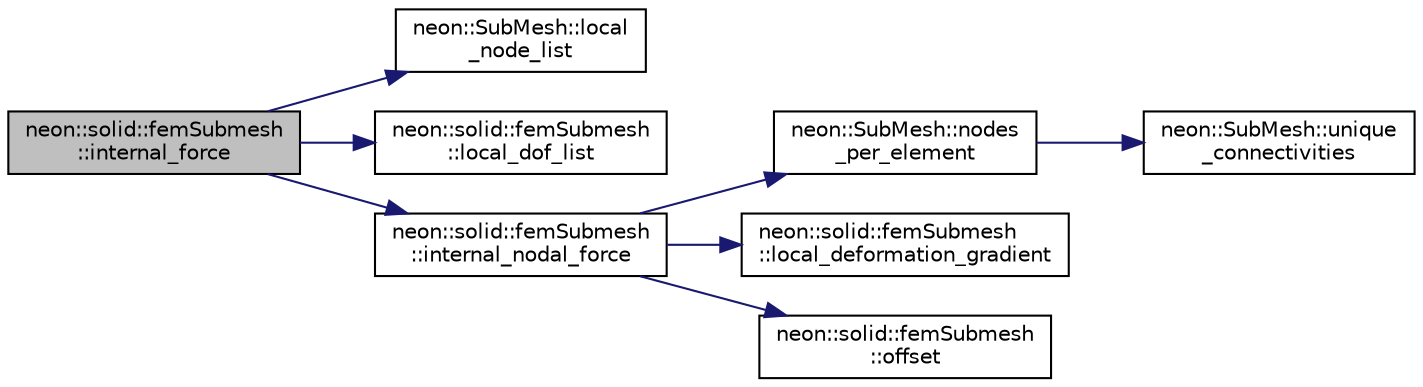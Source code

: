 digraph "neon::solid::femSubmesh::internal_force"
{
 // INTERACTIVE_SVG=YES
  edge [fontname="Helvetica",fontsize="10",labelfontname="Helvetica",labelfontsize="10"];
  node [fontname="Helvetica",fontsize="10",shape=record];
  rankdir="LR";
  Node60 [label="neon::solid::femSubmesh\l::internal_force",height=0.2,width=0.4,color="black", fillcolor="grey75", style="filled", fontcolor="black"];
  Node60 -> Node61 [color="midnightblue",fontsize="10",style="solid",fontname="Helvetica"];
  Node61 [label="neon::SubMesh::local\l_node_list",height=0.2,width=0.4,color="black", fillcolor="white", style="filled",URL="$classneon_1_1SubMesh.html#ad34b72970748ce92afe9bfc6b728fbce"];
  Node60 -> Node62 [color="midnightblue",fontsize="10",style="solid",fontname="Helvetica"];
  Node62 [label="neon::solid::femSubmesh\l::local_dof_list",height=0.2,width=0.4,color="black", fillcolor="white", style="filled",URL="$classneon_1_1solid_1_1femSubmesh.html#a2828f622e7e0f2b5c5ab90654fd64de7"];
  Node60 -> Node63 [color="midnightblue",fontsize="10",style="solid",fontname="Helvetica"];
  Node63 [label="neon::solid::femSubmesh\l::internal_nodal_force",height=0.2,width=0.4,color="black", fillcolor="white", style="filled",URL="$classneon_1_1solid_1_1femSubmesh.html#acb75f263f98c1934224fbb21854b347c"];
  Node63 -> Node64 [color="midnightblue",fontsize="10",style="solid",fontname="Helvetica"];
  Node64 [label="neon::SubMesh::nodes\l_per_element",height=0.2,width=0.4,color="black", fillcolor="white", style="filled",URL="$classneon_1_1SubMesh.html#a95a1ae84508d0006244c248aa50c76b3"];
  Node64 -> Node65 [color="midnightblue",fontsize="10",style="solid",fontname="Helvetica"];
  Node65 [label="neon::SubMesh::unique\l_connectivities",height=0.2,width=0.4,color="black", fillcolor="white", style="filled",URL="$classneon_1_1SubMesh.html#a2047359fe78bed483cc5462a9c0e7b42"];
  Node63 -> Node66 [color="midnightblue",fontsize="10",style="solid",fontname="Helvetica"];
  Node66 [label="neon::solid::femSubmesh\l::local_deformation_gradient",height=0.2,width=0.4,color="black", fillcolor="white", style="filled",URL="$classneon_1_1solid_1_1femSubmesh.html#afa388c49be3b7e286237b363bb30551d"];
  Node63 -> Node67 [color="midnightblue",fontsize="10",style="solid",fontname="Helvetica"];
  Node67 [label="neon::solid::femSubmesh\l::offset",height=0.2,width=0.4,color="black", fillcolor="white", style="filled",URL="$classneon_1_1solid_1_1femSubmesh.html#abfcb47594fe901d00dc48b6550fe124b"];
}
